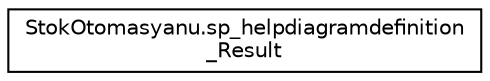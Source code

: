 digraph "Graphical Class Hierarchy"
{
  edge [fontname="Helvetica",fontsize="10",labelfontname="Helvetica",labelfontsize="10"];
  node [fontname="Helvetica",fontsize="10",shape=record];
  rankdir="LR";
  Node0 [label="StokOtomasyanu.sp_helpdiagramdefinition\l_Result",height=0.2,width=0.4,color="black", fillcolor="white", style="filled",URL="$class_stok_otomasyanu_1_1sp__helpdiagramdefinition___result.html"];
}
